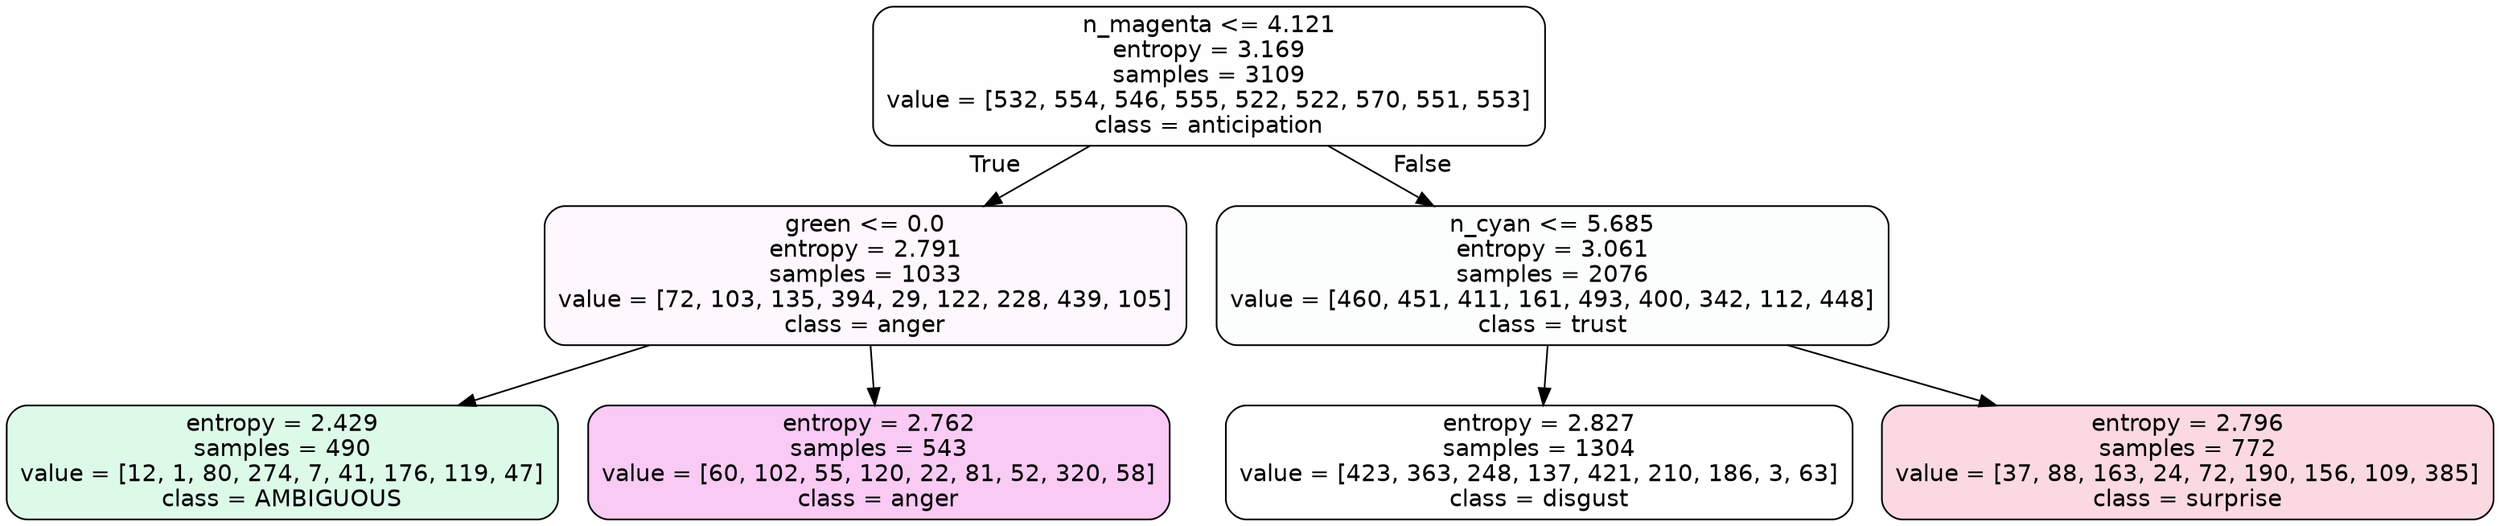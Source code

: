 digraph Tree {
node [shape=box, style="filled, rounded", color="black", fontname=helvetica] ;
edge [fontname=helvetica] ;
0 [label="n_magenta <= 4.121\nentropy = 3.169\nsamples = 3109\nvalue = [532, 554, 546, 555, 522, 522, 570, 551, 553]\nclass = anticipation", fillcolor="#8139e501"] ;
1 [label="green <= 0.0\nentropy = 2.791\nsamples = 1033\nvalue = [72, 103, 135, 394, 29, 122, 228, 439, 105]\nclass = anger", fillcolor="#e539d709"] ;
0 -> 1 [labeldistance=2.5, labelangle=45, headlabel="True"] ;
2 [label="entropy = 2.429\nsamples = 490\nvalue = [12, 1, 80, 274, 7, 41, 176, 119, 47]\nclass = AMBIGUOUS", fillcolor="#39e5812b"] ;
1 -> 2 ;
3 [label="entropy = 2.762\nsamples = 543\nvalue = [60, 102, 55, 120, 22, 81, 52, 320, 58]\nclass = anger", fillcolor="#e539d744"] ;
1 -> 3 ;
4 [label="n_cyan <= 5.685\nentropy = 3.061\nsamples = 2076\nvalue = [460, 451, 411, 161, 493, 400, 342, 112, 448]\nclass = trust", fillcolor="#39d7e503"] ;
0 -> 4 [labeldistance=2.5, labelangle=-45, headlabel="False"] ;
5 [label="entropy = 2.827\nsamples = 1304\nvalue = [423, 363, 248, 137, 421, 210, 186, 3, 63]\nclass = disgust", fillcolor="#e5813900"] ;
4 -> 5 ;
6 [label="entropy = 2.796\nsamples = 772\nvalue = [37, 88, 163, 24, 72, 190, 156, 109, 385]\nclass = surprise", fillcolor="#e5396430"] ;
4 -> 6 ;
}